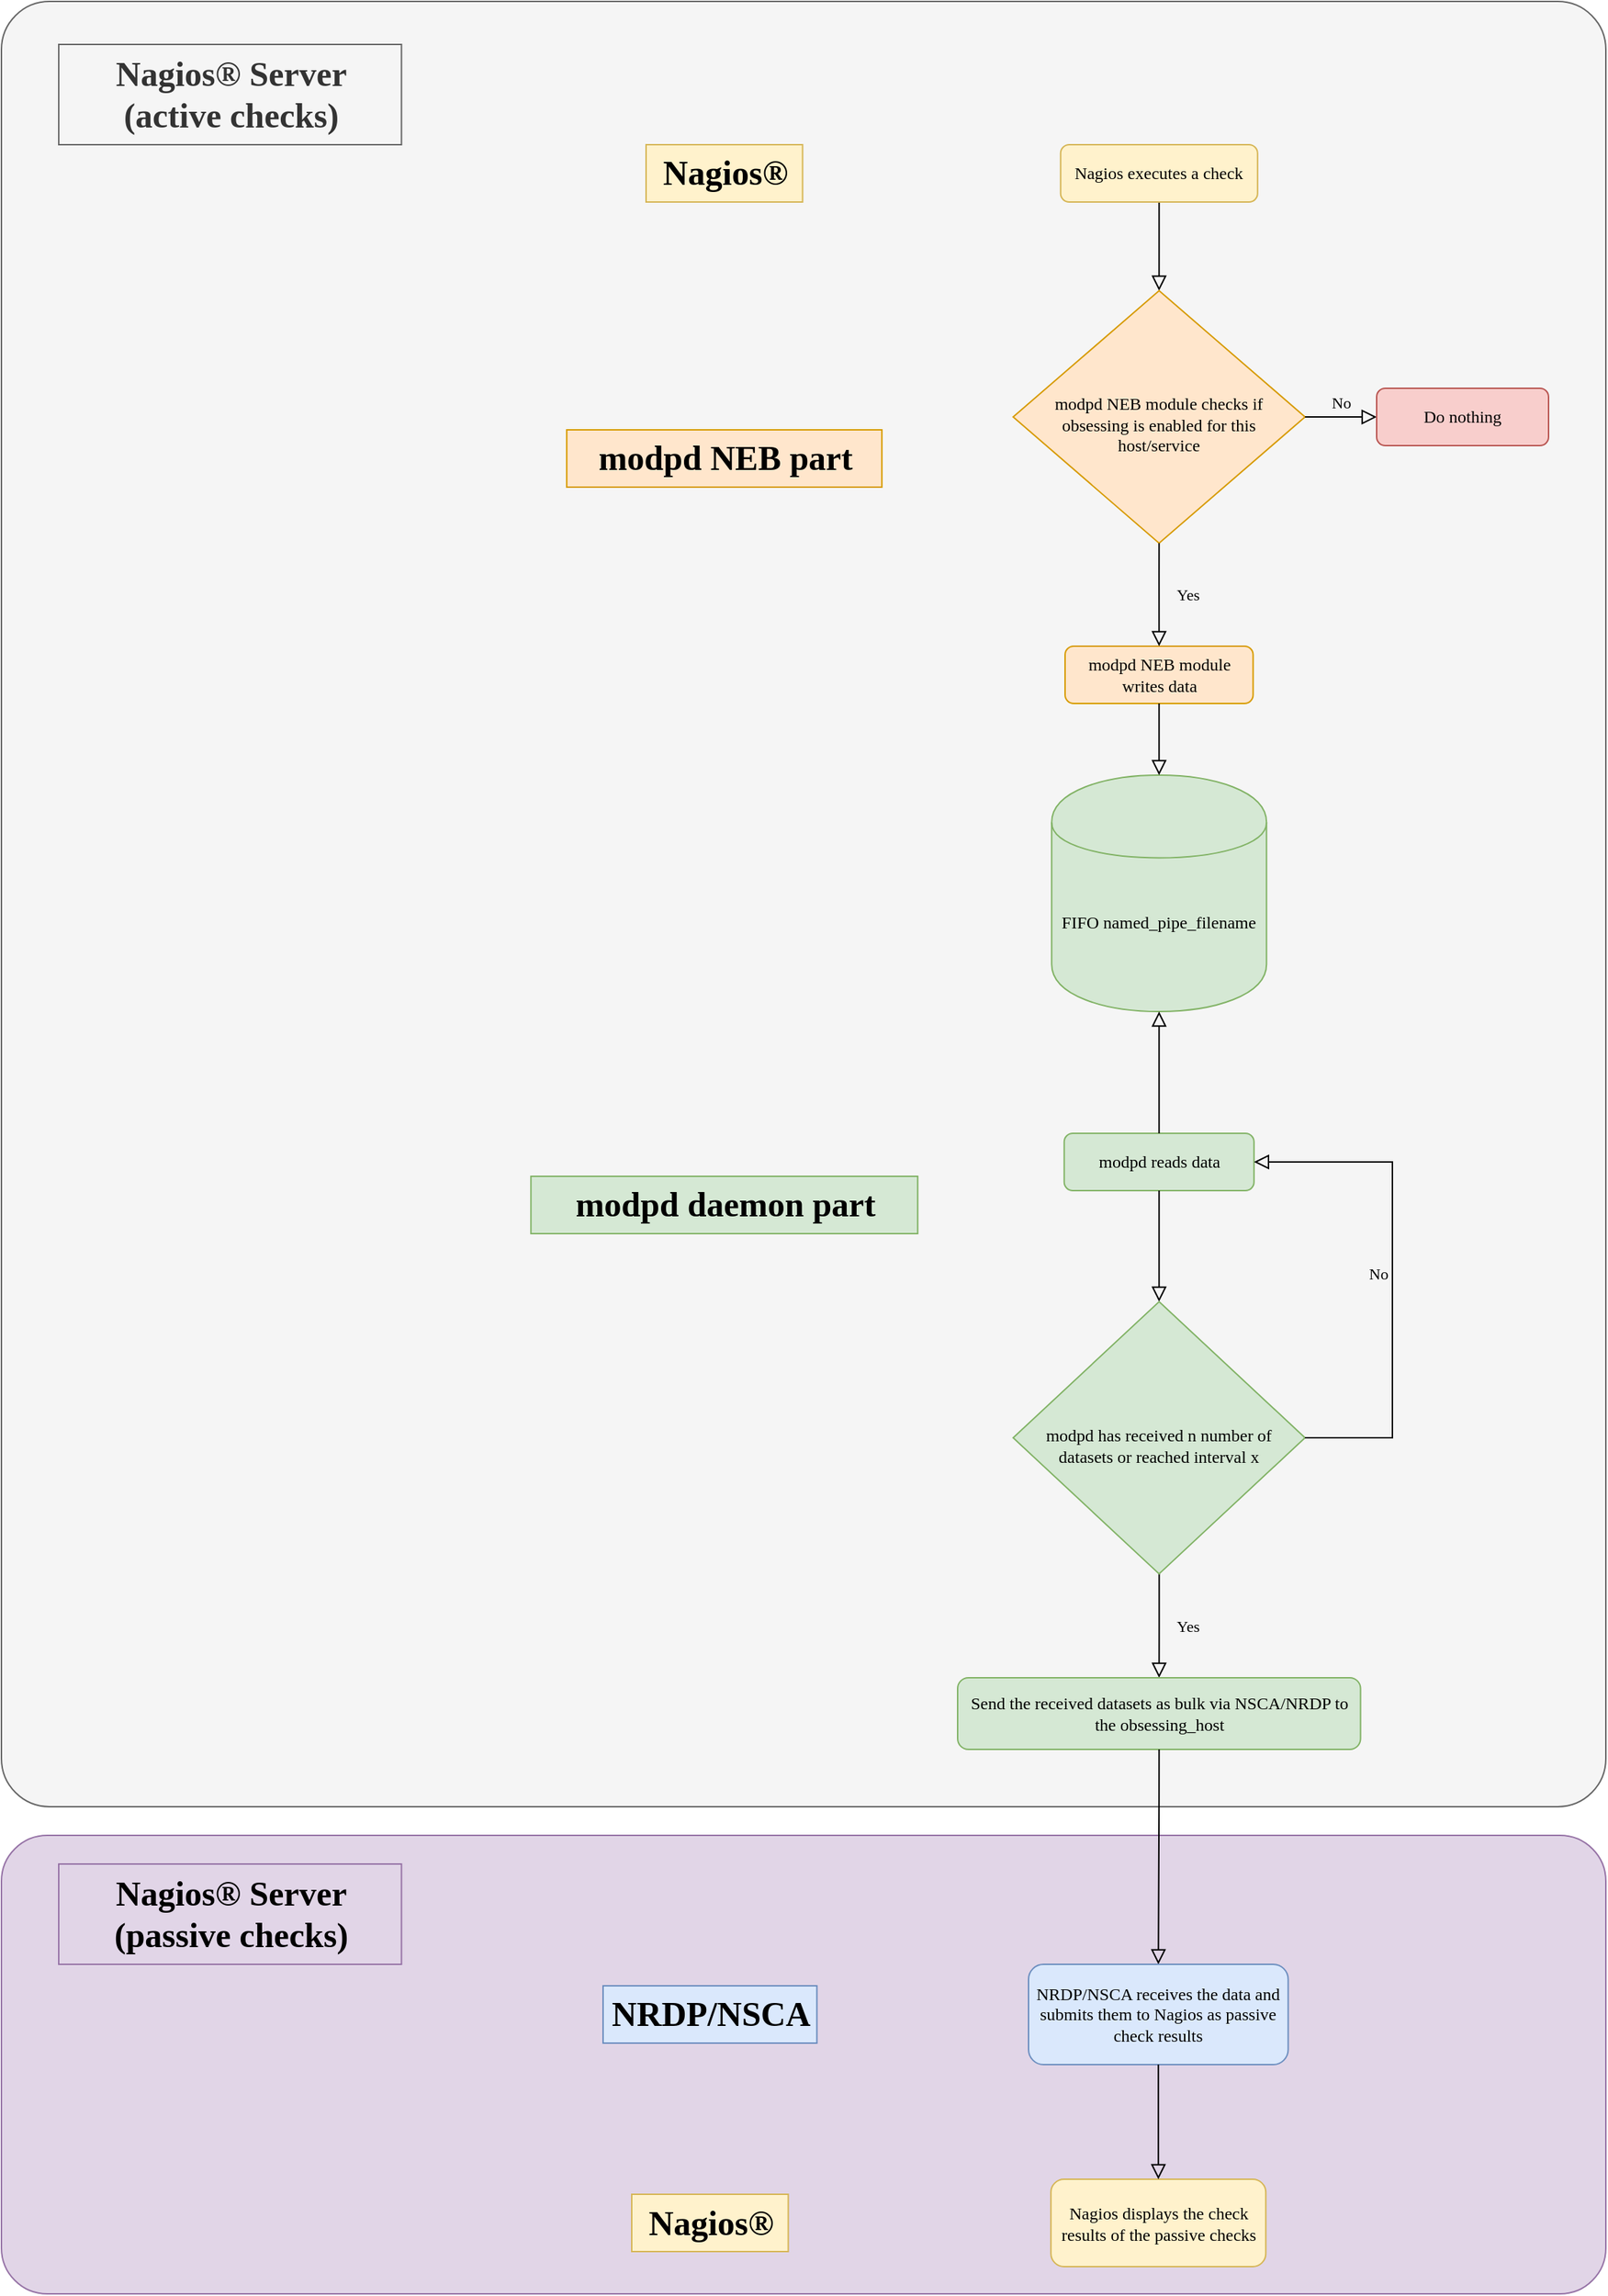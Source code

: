 <mxfile version="13.10.8" type="device"><diagram id="C5RBs43oDa-KdzZeNtuy" name="Page-1"><mxGraphModel dx="3327" dy="2100" grid="1" gridSize="10" guides="1" tooltips="1" connect="1" arrows="1" fold="1" page="1" pageScale="1" pageWidth="827" pageHeight="1169" math="0" shadow="0"><root><mxCell id="WIyWlLk6GJQsqaUBKTNV-0"/><mxCell id="WIyWlLk6GJQsqaUBKTNV-1" parent="WIyWlLk6GJQsqaUBKTNV-0"/><mxCell id="NIv_Thovjby-iMn4ZX4f-10" value="" style="rounded=1;whiteSpace=wrap;html=1;fillColor=#f5f5f5;strokeColor=#666666;glass=0;fontColor=#333333;arcSize=3;" parent="WIyWlLk6GJQsqaUBKTNV-1" vertex="1"><mxGeometry x="-1130" y="-340" width="1120" height="1260" as="geometry"/></mxCell><mxCell id="NIv_Thovjby-iMn4ZX4f-8" value="" style="rounded=1;whiteSpace=wrap;html=1;fillColor=#e1d5e7;strokeColor=#9673a6;glass=0;arcSize=10;" parent="WIyWlLk6GJQsqaUBKTNV-1" vertex="1"><mxGeometry x="-1130" y="940" width="1120" height="320" as="geometry"/></mxCell><mxCell id="WIyWlLk6GJQsqaUBKTNV-2" value="" style="rounded=0;html=1;jettySize=auto;orthogonalLoop=1;fontSize=11;endArrow=block;endFill=0;endSize=8;strokeWidth=1;shadow=0;labelBackgroundColor=none;edgeStyle=orthogonalEdgeStyle;fontFamily=Lucida Console;entryX=0.5;entryY=0;entryDx=0;entryDy=0;" parent="WIyWlLk6GJQsqaUBKTNV-1" source="WIyWlLk6GJQsqaUBKTNV-3" target="WIyWlLk6GJQsqaUBKTNV-6" edge="1"><mxGeometry relative="1" as="geometry"><mxPoint x="80" y="-40" as="targetPoint"/></mxGeometry></mxCell><mxCell id="WIyWlLk6GJQsqaUBKTNV-3" value="Nagios executes a check" style="rounded=1;whiteSpace=wrap;html=1;fontSize=12;glass=0;strokeWidth=1;shadow=0;fontFamily=Lucida Console;fillColor=#fff2cc;strokeColor=#d6b656;" parent="WIyWlLk6GJQsqaUBKTNV-1" vertex="1"><mxGeometry x="-390.62" y="-240" width="137.5" height="40" as="geometry"/></mxCell><mxCell id="WIyWlLk6GJQsqaUBKTNV-6" value="&lt;div&gt;&lt;br&gt;&lt;/div&gt;&lt;div&gt;modpd NEB module checks if obsessing is enabled for this host/service&lt;/div&gt;" style="rhombus;whiteSpace=wrap;html=1;shadow=0;fontFamily=Lucida Console;fontSize=12;align=center;strokeWidth=1;spacing=6;spacingTop=-4;fillColor=#ffe6cc;strokeColor=#d79b00;" parent="WIyWlLk6GJQsqaUBKTNV-1" vertex="1"><mxGeometry x="-423.74" y="-138.12" width="203.75" height="176.25" as="geometry"/></mxCell><mxCell id="OIr_SDyy3lZdY-E9c7T--3" value="FIFO named_pipe_filename" style="shape=cylinder;whiteSpace=wrap;html=1;boundedLbl=1;backgroundOutline=1;fontFamily=Lucida Console;fillColor=#d5e8d4;strokeColor=#82b366;" parent="WIyWlLk6GJQsqaUBKTNV-1" vertex="1"><mxGeometry x="-396.87" y="200" width="150" height="165" as="geometry"/></mxCell><mxCell id="OIr_SDyy3lZdY-E9c7T--19" value="modpd reads data" style="rounded=1;whiteSpace=wrap;html=1;fontSize=12;glass=0;strokeWidth=1;shadow=0;fontFamily=Lucida Console;fillColor=#d5e8d4;strokeColor=#82b366;" parent="WIyWlLk6GJQsqaUBKTNV-1" vertex="1"><mxGeometry x="-388.12" y="450" width="132.5" height="40" as="geometry"/></mxCell><mxCell id="OIr_SDyy3lZdY-E9c7T--25" value="modpd NEB module writes data" style="rounded=1;whiteSpace=wrap;html=1;fontSize=12;glass=0;strokeWidth=1;shadow=0;fontFamily=Lucida Console;fillColor=#ffe6cc;strokeColor=#d79b00;" parent="WIyWlLk6GJQsqaUBKTNV-1" vertex="1"><mxGeometry x="-387.49" y="110" width="131.25" height="40" as="geometry"/></mxCell><mxCell id="e-dImMtRrVpYIfOJgrRO-0" value="modpd NEB part" style="text;strokeColor=#d79b00;fillColor=#ffe6cc;html=1;fontSize=24;fontStyle=1;verticalAlign=middle;align=center;fontFamily=Lucida Console;" parent="WIyWlLk6GJQsqaUBKTNV-1" vertex="1"><mxGeometry x="-735.38" y="-41" width="220" height="40" as="geometry"/></mxCell><mxCell id="e-dImMtRrVpYIfOJgrRO-1" value="&lt;font&gt;modpd daemon part&lt;/font&gt;" style="text;strokeColor=#82b366;fillColor=#d5e8d4;html=1;fontSize=24;fontStyle=1;verticalAlign=middle;align=center;fontFamily=Lucida Console;" parent="WIyWlLk6GJQsqaUBKTNV-1" vertex="1"><mxGeometry x="-760.37" y="480" width="270" height="40" as="geometry"/></mxCell><mxCell id="e-dImMtRrVpYIfOJgrRO-15" value="" style="rounded=0;html=1;jettySize=auto;orthogonalLoop=1;fontSize=11;endArrow=block;endFill=0;endSize=8;strokeWidth=1;shadow=0;labelBackgroundColor=none;edgeStyle=orthogonalEdgeStyle;exitX=0.5;exitY=1;exitDx=0;exitDy=0;fontFamily=Lucida Console;entryX=0.5;entryY=0;entryDx=0;entryDy=0;" parent="WIyWlLk6GJQsqaUBKTNV-1" source="OIr_SDyy3lZdY-E9c7T--25" target="OIr_SDyy3lZdY-E9c7T--3" edge="1"><mxGeometry relative="1" as="geometry"><mxPoint x="450" y="-40" as="sourcePoint"/><mxPoint x="501.25" y="-40" as="targetPoint"/></mxGeometry></mxCell><mxCell id="e-dImMtRrVpYIfOJgrRO-18" value="Yes" style="rounded=0;html=1;jettySize=auto;orthogonalLoop=1;fontSize=11;endArrow=block;endFill=0;endSize=8;strokeWidth=1;shadow=0;labelBackgroundColor=none;edgeStyle=orthogonalEdgeStyle;fontFamily=Lucida Console;entryX=0.5;entryY=0;entryDx=0;entryDy=0;" parent="WIyWlLk6GJQsqaUBKTNV-1" source="e-dImMtRrVpYIfOJgrRO-30" target="e-dImMtRrVpYIfOJgrRO-19" edge="1"><mxGeometry y="20" relative="1" as="geometry"><mxPoint as="offset"/><mxPoint x="-321" y="740" as="sourcePoint"/><mxPoint x="1130" y="-40" as="targetPoint"/><Array as="points"/></mxGeometry></mxCell><mxCell id="e-dImMtRrVpYIfOJgrRO-19" value="&lt;div&gt;&lt;br&gt;&lt;/div&gt;&lt;div&gt;Send the received datasets as bulk via NSCA/NRDP to the obsessing_host&lt;/div&gt;&lt;div&gt;&lt;br&gt;&lt;/div&gt;" style="rounded=1;whiteSpace=wrap;html=1;fontSize=12;glass=0;strokeWidth=1;shadow=0;fontFamily=Lucida Console;fillColor=#d5e8d4;strokeColor=#82b366;" parent="WIyWlLk6GJQsqaUBKTNV-1" vertex="1"><mxGeometry x="-462.49" y="830" width="281.25" height="50" as="geometry"/></mxCell><mxCell id="e-dImMtRrVpYIfOJgrRO-26" value="" style="rounded=0;html=1;jettySize=auto;orthogonalLoop=1;fontSize=11;endArrow=block;endFill=0;endSize=8;strokeWidth=1;shadow=0;labelBackgroundColor=none;edgeStyle=orthogonalEdgeStyle;exitX=0.5;exitY=1;exitDx=0;exitDy=0;fontFamily=Lucida Console;entryX=0.5;entryY=0;entryDx=0;entryDy=0;" parent="WIyWlLk6GJQsqaUBKTNV-1" source="OIr_SDyy3lZdY-E9c7T--19" target="e-dImMtRrVpYIfOJgrRO-30" edge="1"><mxGeometry relative="1" as="geometry"><mxPoint x="-280" y="530" as="sourcePoint"/><mxPoint x="-218.75" y="530" as="targetPoint"/></mxGeometry></mxCell><mxCell id="e-dImMtRrVpYIfOJgrRO-27" value="Nagios®" style="text;strokeColor=#d6b656;fillColor=#fff2cc;html=1;fontSize=24;fontStyle=1;verticalAlign=middle;align=center;fontFamily=Lucida Console;" parent="WIyWlLk6GJQsqaUBKTNV-1" vertex="1"><mxGeometry x="-680" y="-240" width="109.25" height="40" as="geometry"/></mxCell><mxCell id="e-dImMtRrVpYIfOJgrRO-30" value="&lt;div&gt;&lt;br&gt;&lt;/div&gt;&lt;div&gt;&lt;div&gt;modpd has received n number of datasets or reached interval x&lt;/div&gt;&lt;/div&gt;" style="rhombus;whiteSpace=wrap;html=1;shadow=0;fontFamily=Lucida Console;fontSize=12;align=center;strokeWidth=1;spacing=6;spacingTop=-4;fillColor=#d5e8d4;strokeColor=#82b366;aspect=fixed;" parent="WIyWlLk6GJQsqaUBKTNV-1" vertex="1"><mxGeometry x="-423.74" y="567.5" width="203.75" height="190" as="geometry"/></mxCell><mxCell id="e-dImMtRrVpYIfOJgrRO-43" value="" style="rounded=0;html=1;jettySize=auto;orthogonalLoop=1;fontSize=11;endArrow=block;endFill=0;endSize=8;strokeWidth=1;shadow=0;labelBackgroundColor=none;edgeStyle=orthogonalEdgeStyle;exitX=0.5;exitY=0;exitDx=0;exitDy=0;fontFamily=Lucida Console;entryX=0.5;entryY=1;entryDx=0;entryDy=0;" parent="WIyWlLk6GJQsqaUBKTNV-1" source="OIr_SDyy3lZdY-E9c7T--19" target="OIr_SDyy3lZdY-E9c7T--3" edge="1"><mxGeometry relative="1" as="geometry"><mxPoint x="620" y="80" as="sourcePoint"/><mxPoint x="681.25" y="80" as="targetPoint"/></mxGeometry></mxCell><mxCell id="L61zhgRRAvzZzF-HI6Hs-0" value="Yes" style="rounded=0;html=1;jettySize=auto;orthogonalLoop=1;fontSize=11;endArrow=block;endFill=0;endSize=8;strokeWidth=1;shadow=0;labelBackgroundColor=none;edgeStyle=orthogonalEdgeStyle;fontFamily=Lucida Console;exitX=0.5;exitY=1;exitDx=0;exitDy=0;entryX=0.5;entryY=0;entryDx=0;entryDy=0;" parent="WIyWlLk6GJQsqaUBKTNV-1" source="WIyWlLk6GJQsqaUBKTNV-6" target="OIr_SDyy3lZdY-E9c7T--25" edge="1"><mxGeometry y="20" relative="1" as="geometry"><mxPoint as="offset"/><mxPoint x="-321" y="80" as="targetPoint"/><mxPoint x="-360" y="50" as="sourcePoint"/><Array as="points"><mxPoint x="-322" y="60"/><mxPoint x="-321" y="60"/></Array></mxGeometry></mxCell><mxCell id="L61zhgRRAvzZzF-HI6Hs-1" value="No" style="edgeStyle=orthogonalEdgeStyle;rounded=0;html=1;jettySize=auto;orthogonalLoop=1;fontSize=11;endArrow=block;endFill=0;endSize=8;strokeWidth=1;shadow=0;labelBackgroundColor=none;fontFamily=Lucida Console;entryX=0;entryY=0.5;entryDx=0;entryDy=0;exitX=1;exitY=0.5;exitDx=0;exitDy=0;" parent="WIyWlLk6GJQsqaUBKTNV-1" source="WIyWlLk6GJQsqaUBKTNV-6" target="L61zhgRRAvzZzF-HI6Hs-2" edge="1"><mxGeometry y="10" relative="1" as="geometry"><mxPoint as="offset"/><mxPoint x="-222" y="-52" as="sourcePoint"/><mxPoint x="-155.87" y="-52.16" as="targetPoint"/></mxGeometry></mxCell><mxCell id="L61zhgRRAvzZzF-HI6Hs-2" value="Do nothing" style="rounded=1;whiteSpace=wrap;html=1;fontSize=12;glass=0;strokeWidth=1;shadow=0;fontFamily=Lucida Console;fillColor=#f8cecc;strokeColor=#b85450;" parent="WIyWlLk6GJQsqaUBKTNV-1" vertex="1"><mxGeometry x="-170" y="-69.99" width="120" height="40" as="geometry"/></mxCell><mxCell id="L61zhgRRAvzZzF-HI6Hs-4" value="No" style="edgeStyle=orthogonalEdgeStyle;rounded=0;html=1;jettySize=auto;orthogonalLoop=1;fontSize=11;endArrow=block;endFill=0;endSize=8;strokeWidth=1;shadow=0;labelBackgroundColor=none;fontFamily=Lucida Console;exitX=1;exitY=0.5;exitDx=0;exitDy=0;entryX=1;entryY=0.5;entryDx=0;entryDy=0;" parent="WIyWlLk6GJQsqaUBKTNV-1" source="e-dImMtRrVpYIfOJgrRO-30" target="OIr_SDyy3lZdY-E9c7T--19" edge="1"><mxGeometry y="10" relative="1" as="geometry"><mxPoint as="offset"/><mxPoint x="-200" y="660" as="sourcePoint"/><mxPoint x="-158.57" y="662.5" as="targetPoint"/><Array as="points"><mxPoint x="-159" y="663"/><mxPoint x="-159" y="470"/></Array></mxGeometry></mxCell><mxCell id="NIv_Thovjby-iMn4ZX4f-1" value="Nagios®" style="text;strokeColor=#d6b656;fillColor=#fff2cc;html=1;fontSize=24;fontStyle=1;verticalAlign=middle;align=center;fontFamily=Lucida Console;" parent="WIyWlLk6GJQsqaUBKTNV-1" vertex="1"><mxGeometry x="-690" y="1190.5" width="109.25" height="40" as="geometry"/></mxCell><mxCell id="NIv_Thovjby-iMn4ZX4f-2" value="Nagios displays the check results of the passive checks" style="rounded=1;whiteSpace=wrap;html=1;fontSize=12;glass=0;strokeWidth=1;shadow=0;fontFamily=Lucida Console;fillColor=#fff2cc;strokeColor=#d6b656;" parent="WIyWlLk6GJQsqaUBKTNV-1" vertex="1"><mxGeometry x="-397.37" y="1180" width="150" height="61" as="geometry"/></mxCell><mxCell id="NIv_Thovjby-iMn4ZX4f-3" value="" style="rounded=0;html=1;jettySize=auto;orthogonalLoop=1;fontSize=11;endArrow=block;endFill=0;endSize=8;strokeWidth=1;shadow=0;labelBackgroundColor=none;edgeStyle=orthogonalEdgeStyle;exitX=0.5;exitY=1;exitDx=0;exitDy=0;fontFamily=Lucida Console;entryX=0.5;entryY=0;entryDx=0;entryDy=0;" parent="WIyWlLk6GJQsqaUBKTNV-1" source="e-dImMtRrVpYIfOJgrRO-19" target="NIv_Thovjby-iMn4ZX4f-5" edge="1"><mxGeometry relative="1" as="geometry"><mxPoint x="-320" y="900" as="sourcePoint"/><mxPoint x="-320" y="970" as="targetPoint"/><Array as="points"><mxPoint x="-321" y="915"/></Array></mxGeometry></mxCell><mxCell id="NIv_Thovjby-iMn4ZX4f-4" value="NRDP/NSCA" style="text;strokeColor=#6c8ebf;fillColor=#dae8fc;html=1;fontSize=24;fontStyle=1;verticalAlign=middle;align=center;fontFamily=Lucida Console;" parent="WIyWlLk6GJQsqaUBKTNV-1" vertex="1"><mxGeometry x="-710" y="1045" width="149.25" height="40" as="geometry"/></mxCell><mxCell id="NIv_Thovjby-iMn4ZX4f-5" value="NRDP/NSCA receives the data and submits them to Nagios as passive check results" style="rounded=1;whiteSpace=wrap;html=1;fontSize=12;glass=0;strokeWidth=1;shadow=0;fontFamily=Lucida Console;fillColor=#dae8fc;strokeColor=#6c8ebf;" parent="WIyWlLk6GJQsqaUBKTNV-1" vertex="1"><mxGeometry x="-413" y="1030" width="181.25" height="70" as="geometry"/></mxCell><mxCell id="NIv_Thovjby-iMn4ZX4f-6" value="" style="rounded=0;html=1;jettySize=auto;orthogonalLoop=1;fontSize=11;endArrow=block;endFill=0;endSize=8;strokeWidth=1;shadow=0;labelBackgroundColor=none;edgeStyle=orthogonalEdgeStyle;fontFamily=Lucida Console;entryX=0.5;entryY=0;entryDx=0;entryDy=0;exitX=0.5;exitY=1;exitDx=0;exitDy=0;" parent="WIyWlLk6GJQsqaUBKTNV-1" source="NIv_Thovjby-iMn4ZX4f-5" target="NIv_Thovjby-iMn4ZX4f-2" edge="1"><mxGeometry relative="1" as="geometry"><mxPoint x="-321" y="1070" as="sourcePoint"/><mxPoint x="-318.75" y="1235" as="targetPoint"/></mxGeometry></mxCell><mxCell id="NIv_Thovjby-iMn4ZX4f-13" value="&lt;div&gt;Nagios® Server&lt;/div&gt;&lt;div&gt;(passive checks)&lt;br&gt;&lt;/div&gt;" style="text;strokeColor=#9673a6;fillColor=#e1d5e7;html=1;fontSize=24;fontStyle=1;verticalAlign=middle;align=center;fontFamily=Lucida Console;" parent="WIyWlLk6GJQsqaUBKTNV-1" vertex="1"><mxGeometry x="-1090" y="960" width="239.25" height="70" as="geometry"/></mxCell><mxCell id="NIv_Thovjby-iMn4ZX4f-14" value="&lt;div&gt;Nagios® Server&lt;/div&gt;&lt;div&gt;(active checks)&lt;br&gt;&lt;/div&gt;" style="text;strokeColor=#666666;fillColor=#f5f5f5;html=1;fontSize=24;fontStyle=1;verticalAlign=middle;align=center;fontFamily=Lucida Console;fontColor=#333333;" parent="WIyWlLk6GJQsqaUBKTNV-1" vertex="1"><mxGeometry x="-1090" y="-310" width="239.25" height="70" as="geometry"/></mxCell></root></mxGraphModel></diagram></mxfile>